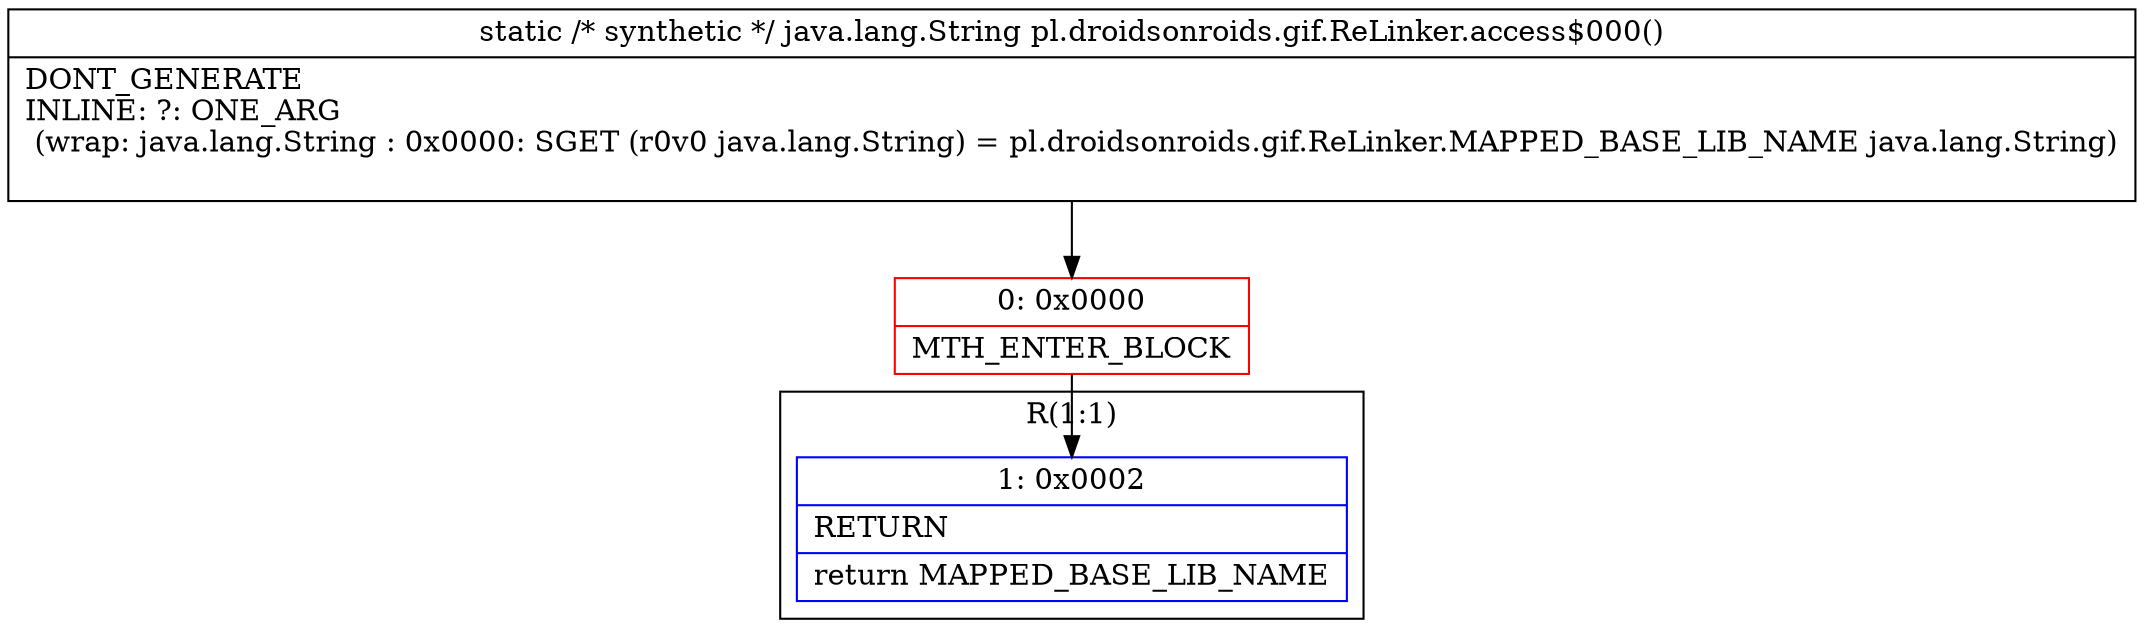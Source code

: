 digraph "CFG forpl.droidsonroids.gif.ReLinker.access$000()Ljava\/lang\/String;" {
subgraph cluster_Region_1374057520 {
label = "R(1:1)";
node [shape=record,color=blue];
Node_1 [shape=record,label="{1\:\ 0x0002|RETURN\l|return MAPPED_BASE_LIB_NAME\l}"];
}
Node_0 [shape=record,color=red,label="{0\:\ 0x0000|MTH_ENTER_BLOCK\l}"];
MethodNode[shape=record,label="{static \/* synthetic *\/ java.lang.String pl.droidsonroids.gif.ReLinker.access$000()  | DONT_GENERATE\lINLINE: ?: ONE_ARG  \l  (wrap: java.lang.String : 0x0000: SGET  (r0v0 java.lang.String) =  pl.droidsonroids.gif.ReLinker.MAPPED_BASE_LIB_NAME java.lang.String)\l\l}"];
MethodNode -> Node_0;
Node_0 -> Node_1;
}


